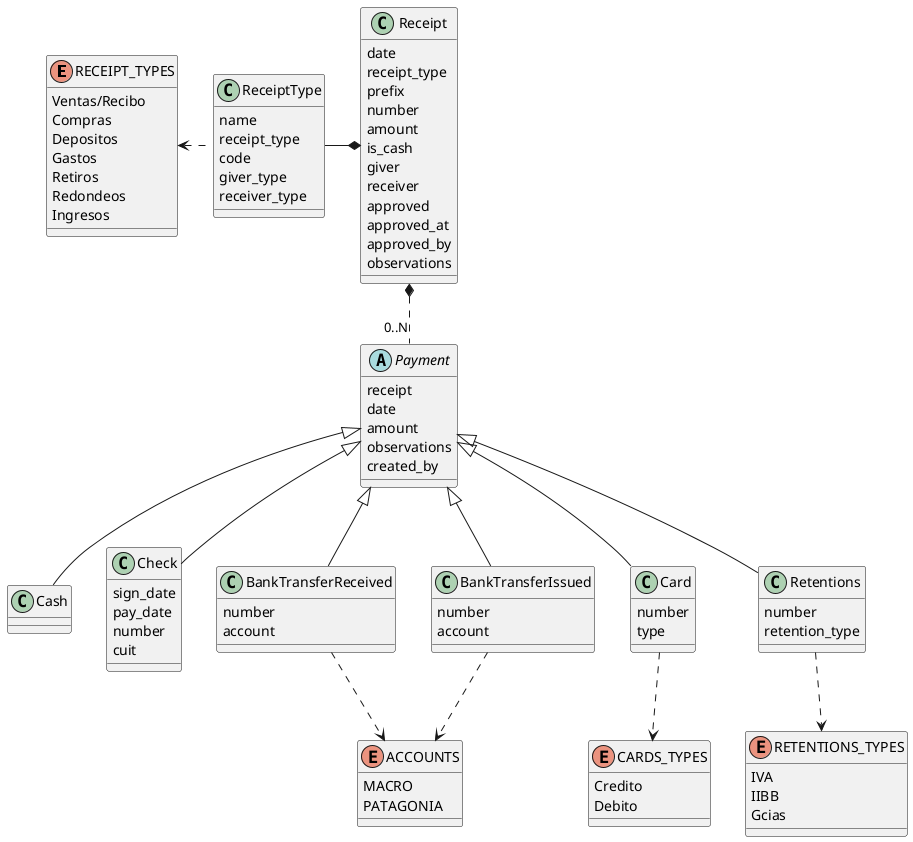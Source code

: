 @startuml
enum RECEIPT_TYPES{
    Ventas/Recibo
    Compras
    Depositos
    Gastos
    Retiros
    Redondeos
    Ingresos
}

class ReceiptType {
    name
    receipt_type
    code
    giver_type
    receiver_type
}

ReceiptType .left.> RECEIPT_TYPES
Receipt *-left- ReceiptType

class Receipt{
    date
    receipt_type
    prefix
    number
    amount
    is_cash
    giver
    receiver
    approved
    approved_at
    approved_by
    observations
}

abstract class Payment{
    receipt
    date
    amount
    observations
    created_by
}
Payment "0..N" .up.* Receipt

class Cash{
}
Cash -up-|> Payment

class Check{
    sign_date
    pay_date
    number
    cuit
}
Check -up-|> Payment

class BankTransferReceived{
    number
    account
}
BankTransferReceived -up-|> Payment
BankTransferReceived ..> ACCOUNTS

enum ACCOUNTS{
    MACRO
    PATAGONIA
}

class BankTransferIssued{
    number
    account
}
BankTransferIssued -up-|> Payment
BankTransferIssued ..> ACCOUNTS

enum CARDS_TYPES{
    Credito
    Debito
}

class Card{
    number
    type
}
Card -up-|> Payment
Card ..> CARDS_TYPES

enum RETENTIONS_TYPES{
    IVA
    IIBB
    Gcias
}

class Retentions {
    number
    retention_type
}
Retentions -up-|> Payment
Retentions ..> RETENTIONS_TYPES

@enduml
